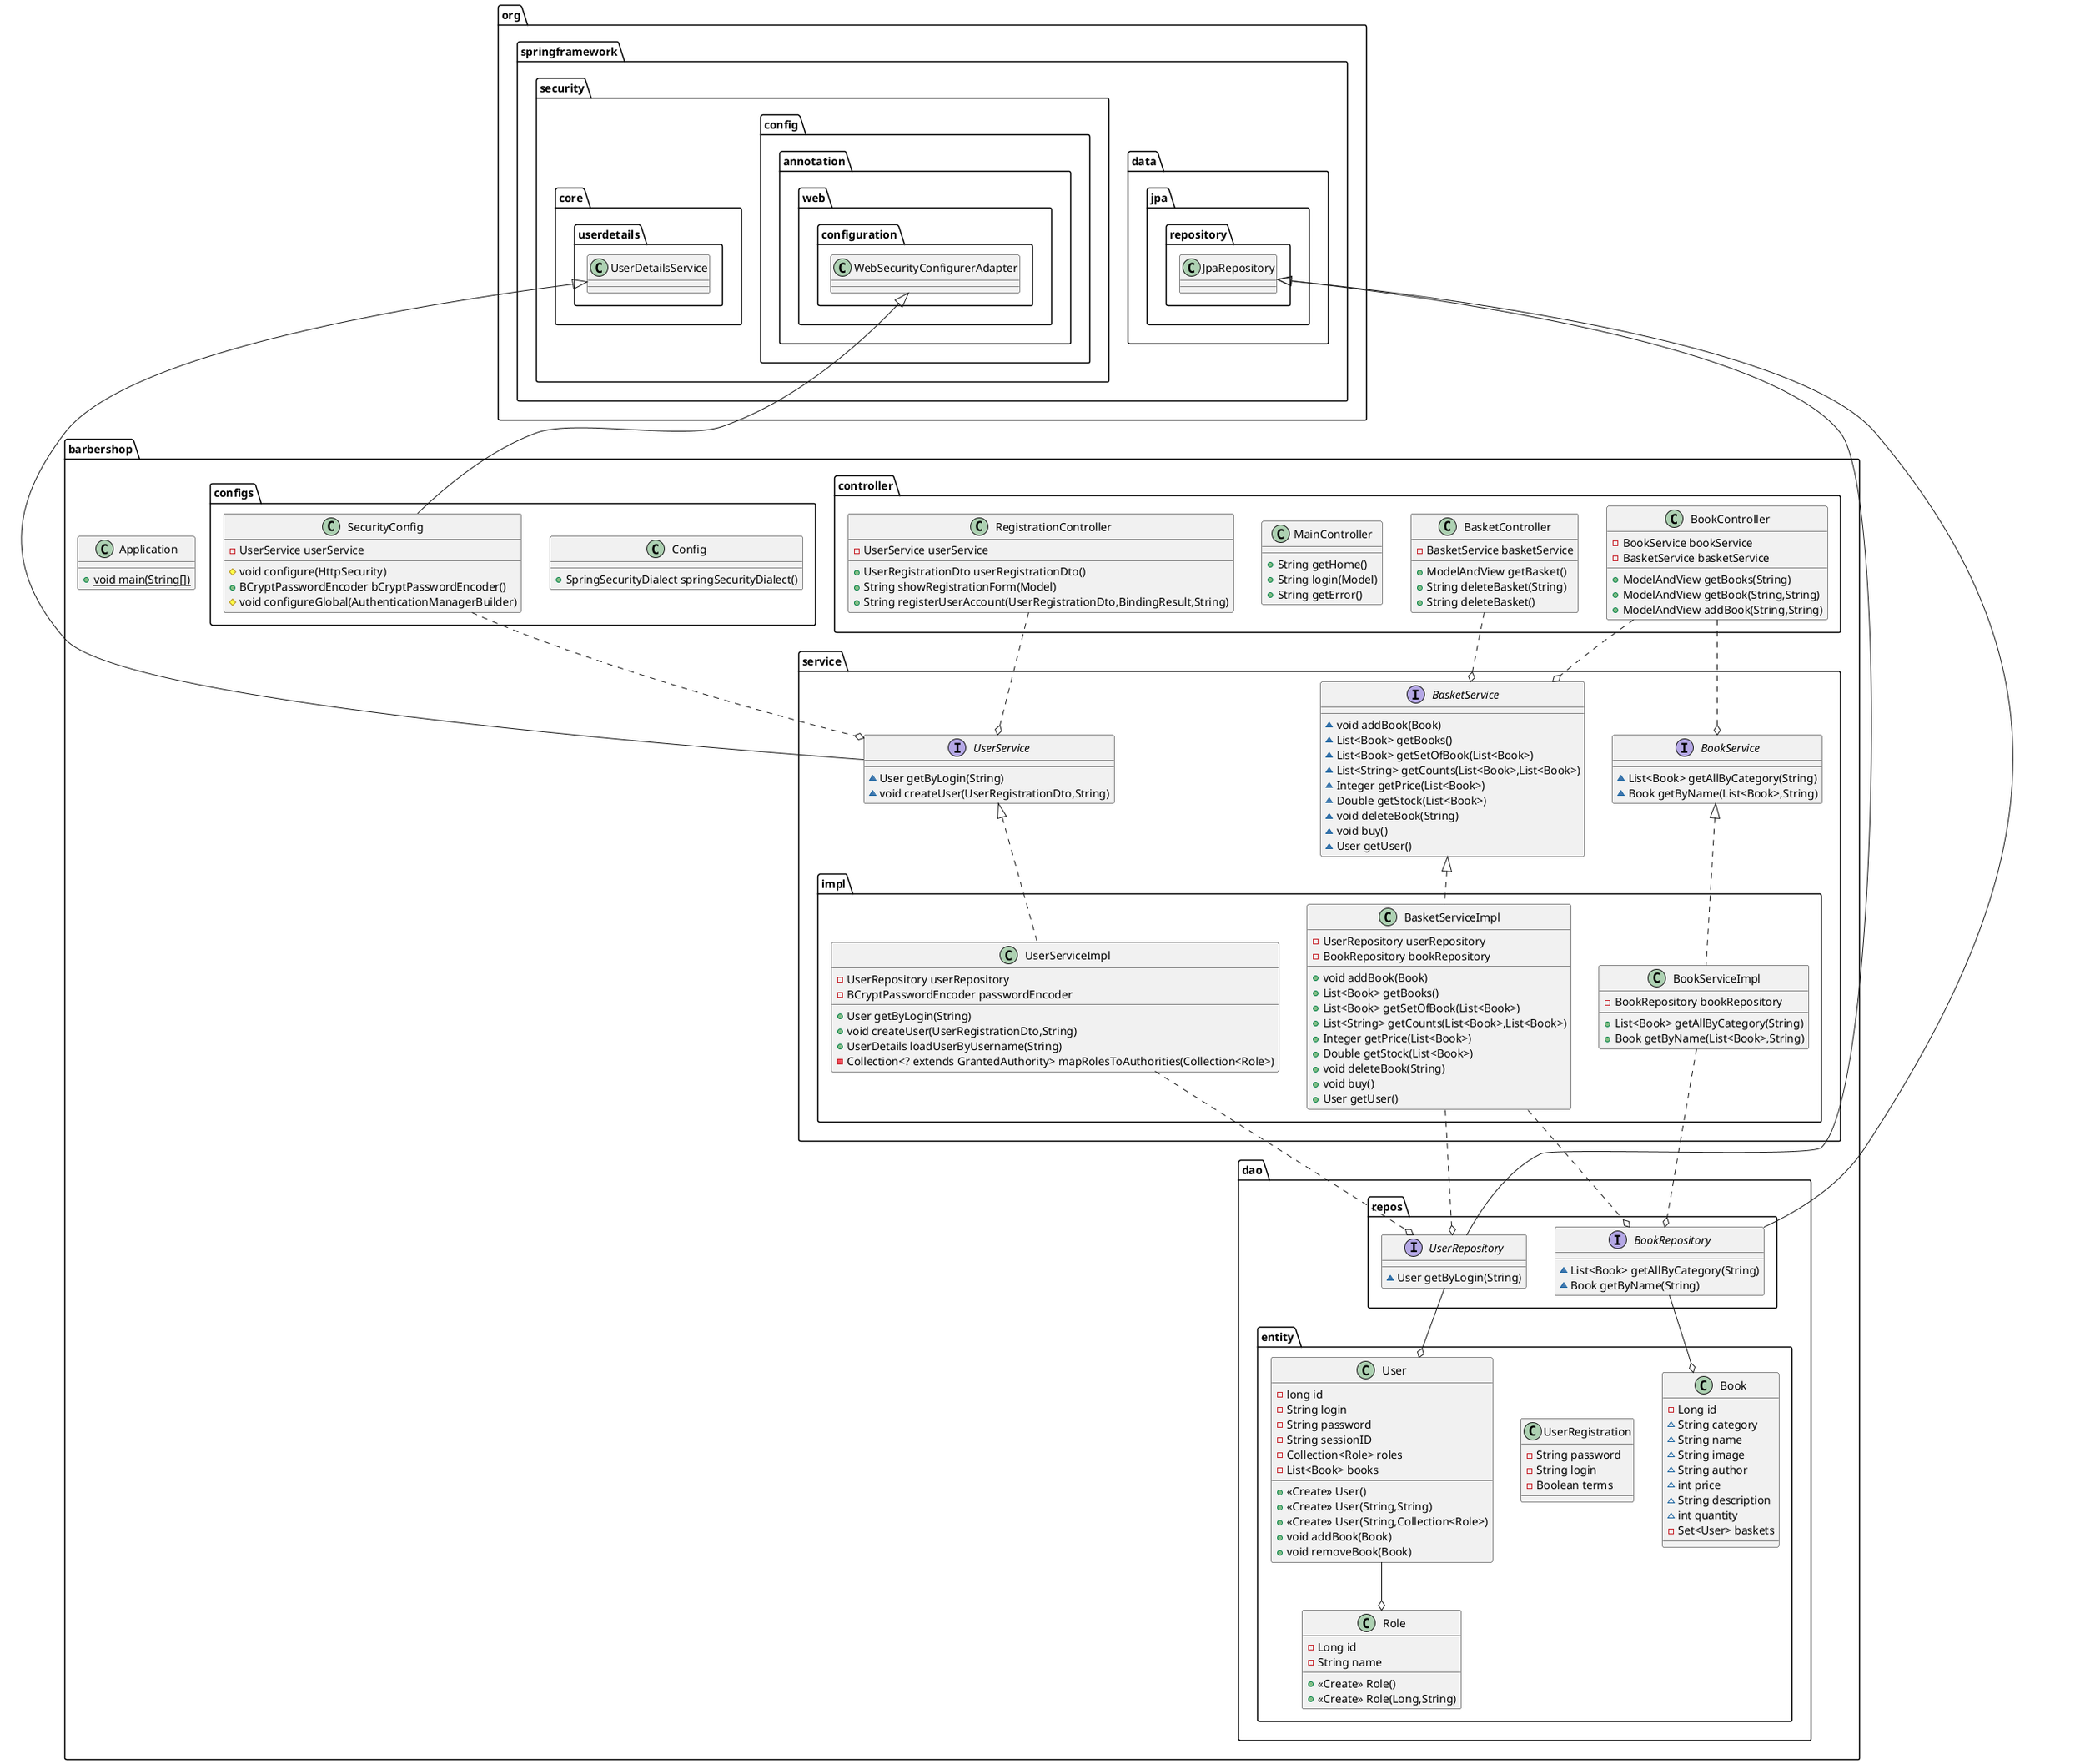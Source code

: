 @startuml
interface barbershop.service.BasketService {
~ void addBook(Book)
~ List<Book> getBooks()
~ List<Book> getSetOfBook(List<Book>)
~ List<String> getCounts(List<Book>,List<Book>)
~ Integer getPrice(List<Book>)
~ Double getStock(List<Book>)
~ void deleteBook(String)
~ void buy()
~ User getUser()
}
class barbershop.dao.entity.Role {
- Long id
- String name
+ <<Create>> Role()
+ <<Create>> Role(Long,String)
}
class barbershop.controller.RegistrationController {
- UserService userService
+ UserRegistrationDto userRegistrationDto()
+ String showRegistrationForm(Model)
+ String registerUserAccount(UserRegistrationDto,BindingResult,String)
}
class barbershop.dao.entity.Book {
- Long id
~ String category
~ String name
~ String image
~ String author
~ int price
~ String description
~ int quantity
- Set<User> baskets
}
interface barbershop.service.UserService {
~ User getByLogin(String)
~ void createUser(UserRegistrationDto,String)
}
class barbershop.Application {
+ {static} void main(String[])
}
interface barbershop.dao.repos.UserRepository {
~ User getByLogin(String)
}
interface barbershop.dao.repos.BookRepository {
~ List<Book> getAllByCategory(String)
~ Book getByName(String)
}
class barbershop.configs.Config {
+ SpringSecurityDialect springSecurityDialect()
}
class barbershop.configs.SecurityConfig {
- UserService userService
# void configure(HttpSecurity)
+ BCryptPasswordEncoder bCryptPasswordEncoder()
# void configureGlobal(AuthenticationManagerBuilder)
}
class barbershop.service.impl.BasketServiceImpl {
- UserRepository userRepository
- BookRepository bookRepository
+ void addBook(Book)
+ List<Book> getBooks()
+ List<Book> getSetOfBook(List<Book>)
+ List<String> getCounts(List<Book>,List<Book>)
+ Integer getPrice(List<Book>)
+ Double getStock(List<Book>)
+ void deleteBook(String)
+ void buy()
+ User getUser()
}
class barbershop.dao.entity.UserRegistration {
- String password
- String login
- Boolean terms
}
class barbershop.dao.entity.User {
- long id
- String login
- String password
- String sessionID
- Collection<Role> roles
- List<Book> books
+ <<Create>> User()
+ <<Create>> User(String,String)
+ <<Create>> User(String,Collection<Role>)
+ void addBook(Book)
+ void removeBook(Book)
}
class barbershop.controller.BasketController {
- BasketService basketService
+ ModelAndView getBasket()
+ String deleteBasket(String)
+ String deleteBasket()
}
class barbershop.service.impl.UserServiceImpl {
- UserRepository userRepository
- BCryptPasswordEncoder passwordEncoder
+ User getByLogin(String)
+ void createUser(UserRegistrationDto,String)
+ UserDetails loadUserByUsername(String)
- Collection<? extends GrantedAuthority> mapRolesToAuthorities(Collection<Role>)
}
class barbershop.service.impl.BookServiceImpl {
- BookRepository bookRepository
+ List<Book> getAllByCategory(String)
+ Book getByName(List<Book>,String)
}
class barbershop.controller.MainController {
+ String getHome()
+ String login(Model)
+ String getError()
}
interface barbershop.service.BookService {
~ List<Book> getAllByCategory(String)
~ Book getByName(List<Book>,String)
}
class barbershop.controller.BookController {
- BookService bookService
- BasketService basketService
+ ModelAndView getBooks(String)
+ ModelAndView getBook(String,String)
+ ModelAndView addBook(String,String)
}


org.springframework.security.core.userdetails.UserDetailsService <|-- barbershop.service.UserService
org.springframework.data.jpa.repository.JpaRepository <|-- barbershop.dao.repos.UserRepository
org.springframework.data.jpa.repository.JpaRepository <|-- barbershop.dao.repos.BookRepository
org.springframework.security.config.annotation.web.configuration.WebSecurityConfigurerAdapter <|-- barbershop.configs.SecurityConfig
barbershop.service.BasketService <|.. barbershop.service.impl.BasketServiceImpl
barbershop.service.UserService <|.. barbershop.service.impl.UserServiceImpl
barbershop.service.BookService <|.. barbershop.service.impl.BookServiceImpl

barbershop.configs.SecurityConfig ..o barbershop.service.UserService
barbershop.controller.BookController ..o barbershop.service.BookService
barbershop.controller.BookController ..o barbershop.service.BasketService
barbershop.controller.BasketController ..o barbershop.service.BasketService
barbershop.controller.RegistrationController ..o barbershop.service.UserService
barbershop.dao.repos.BookRepository --o barbershop.dao.entity.Book
barbershop.dao.repos.UserRepository --o barbershop.dao.entity.User
barbershop.dao.entity.User --o barbershop.dao.entity.Role
barbershop.service.impl.UserServiceImpl ..o barbershop.dao.repos.UserRepository
barbershop.service.impl.BasketServiceImpl ..o barbershop.dao.repos.UserRepository
barbershop.service.impl.BasketServiceImpl ..o barbershop.dao.repos.BookRepository
barbershop.service.impl.BookServiceImpl ..o barbershop.dao.repos.BookRepository
@enduml